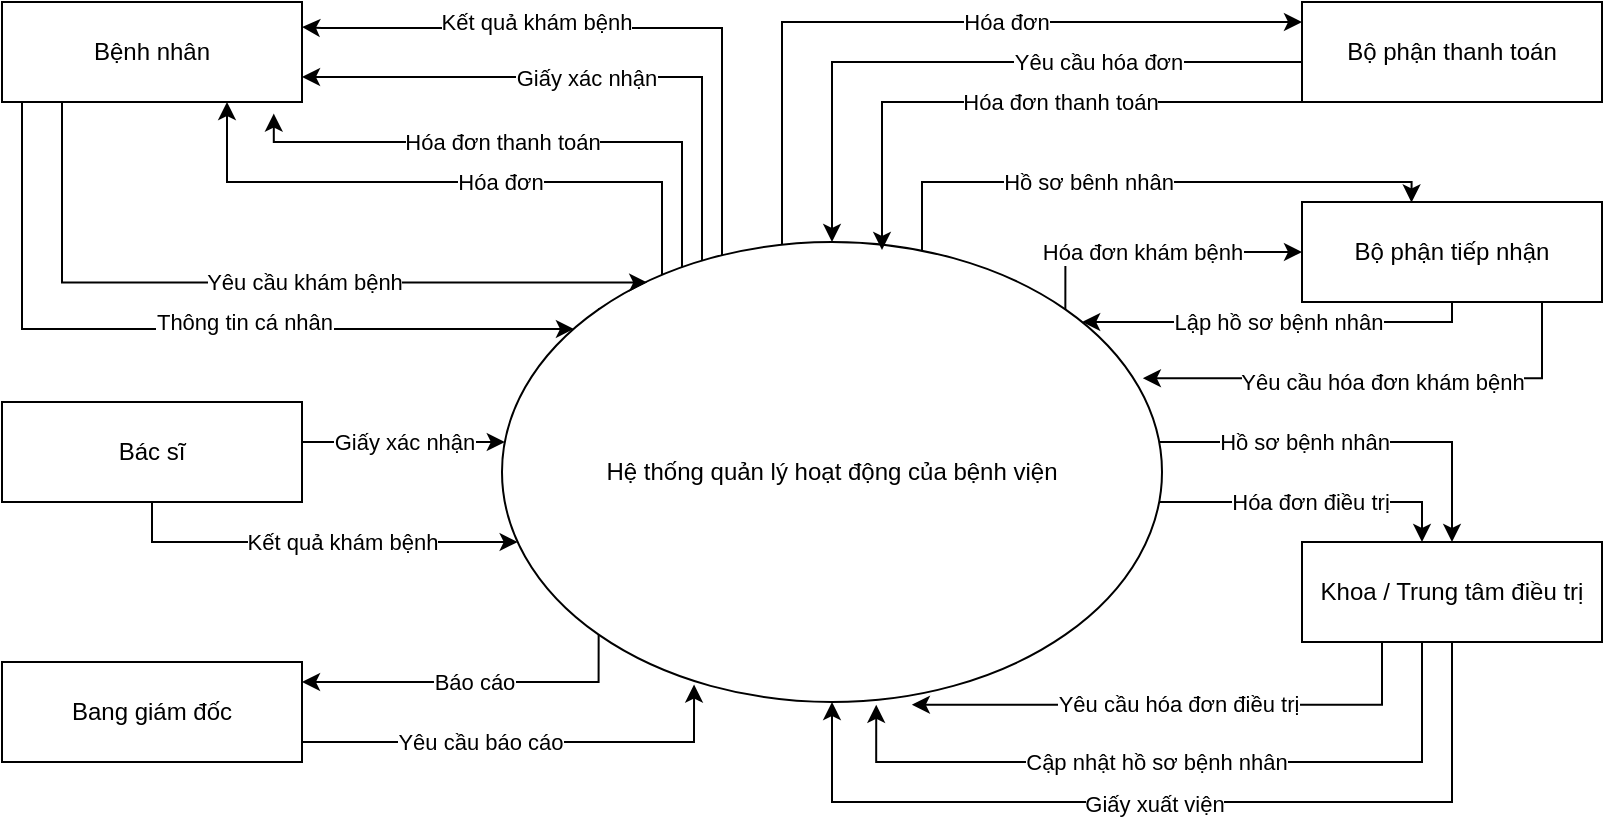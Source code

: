 <mxfile version="13.10.0" type="github">
  <diagram id="k-7xNU-espPo4Ksh-QaM" name="Page-1">
    <mxGraphModel dx="1019" dy="519" grid="1" gridSize="10" guides="1" tooltips="1" connect="1" arrows="1" fold="1" page="1" pageScale="1" pageWidth="850" pageHeight="1100" math="0" shadow="0">
      <root>
        <mxCell id="0" />
        <mxCell id="1" parent="0" />
        <mxCell id="sFPE856OXv_a4uUiH00u-5" style="edgeStyle=orthogonalEdgeStyle;rounded=0;orthogonalLoop=1;jettySize=auto;html=1;exitX=0;exitY=0;exitDx=0;exitDy=0;entryX=1;entryY=0.25;entryDx=0;entryDy=0;" parent="1" source="sFPE856OXv_a4uUiH00u-1" target="sFPE856OXv_a4uUiH00u-2" edge="1">
          <mxGeometry relative="1" as="geometry">
            <Array as="points">
              <mxPoint x="380" y="194" />
              <mxPoint x="380" y="53" />
              <mxPoint x="180" y="53" />
            </Array>
            <mxPoint x="180" y="30" as="targetPoint" />
          </mxGeometry>
        </mxCell>
        <mxCell id="sFPE856OXv_a4uUiH00u-6" value="Kết quả khám bệnh" style="edgeLabel;html=1;align=center;verticalAlign=middle;resizable=0;points=[];" parent="sFPE856OXv_a4uUiH00u-5" vertex="1" connectable="0">
          <mxGeometry x="0.17" y="1" relative="1" as="geometry">
            <mxPoint x="-54.37" y="-4" as="offset" />
          </mxGeometry>
        </mxCell>
        <mxCell id="sFPE856OXv_a4uUiH00u-19" style="edgeStyle=orthogonalEdgeStyle;rounded=0;orthogonalLoop=1;jettySize=auto;html=1;" parent="1" source="sFPE856OXv_a4uUiH00u-1" target="sFPE856OXv_a4uUiH00u-16" edge="1">
          <mxGeometry relative="1" as="geometry">
            <Array as="points">
              <mxPoint x="410" y="50" />
            </Array>
          </mxGeometry>
        </mxCell>
        <mxCell id="sFPE856OXv_a4uUiH00u-20" value="Hóa đơn" style="edgeLabel;html=1;align=center;verticalAlign=middle;resizable=0;points=[];" parent="sFPE856OXv_a4uUiH00u-19" vertex="1" connectable="0">
          <mxGeometry x="0.204" relative="1" as="geometry">
            <mxPoint as="offset" />
          </mxGeometry>
        </mxCell>
        <mxCell id="sFPE856OXv_a4uUiH00u-28" style="edgeStyle=orthogonalEdgeStyle;rounded=0;orthogonalLoop=1;jettySize=auto;html=1;" parent="1" source="sFPE856OXv_a4uUiH00u-1" target="sFPE856OXv_a4uUiH00u-23" edge="1">
          <mxGeometry relative="1" as="geometry">
            <Array as="points">
              <mxPoint x="745" y="260" />
            </Array>
          </mxGeometry>
        </mxCell>
        <mxCell id="sFPE856OXv_a4uUiH00u-29" value="Hồ sơ bệnh nhân" style="edgeLabel;html=1;align=center;verticalAlign=middle;resizable=0;points=[];" parent="sFPE856OXv_a4uUiH00u-28" vertex="1" connectable="0">
          <mxGeometry x="0.062" y="-1" relative="1" as="geometry">
            <mxPoint x="-32.59" y="-1.0" as="offset" />
          </mxGeometry>
        </mxCell>
        <mxCell id="dA-d5hdOSbnPZ9TldgSD-1" value="Hóa đơn thanh toán" style="edgeStyle=orthogonalEdgeStyle;rounded=0;orthogonalLoop=1;jettySize=auto;html=1;exitX=0;exitY=0;exitDx=0;exitDy=0;entryX=0.906;entryY=1.116;entryDx=0;entryDy=0;entryPerimeter=0;" edge="1" parent="1" source="sFPE856OXv_a4uUiH00u-1" target="sFPE856OXv_a4uUiH00u-2">
          <mxGeometry x="0.253" relative="1" as="geometry">
            <Array as="points">
              <mxPoint x="360" y="194" />
              <mxPoint x="360" y="110" />
              <mxPoint x="156" y="110" />
            </Array>
            <mxPoint as="offset" />
          </mxGeometry>
        </mxCell>
        <mxCell id="dA-d5hdOSbnPZ9TldgSD-4" value="Báo cáo" style="edgeStyle=orthogonalEdgeStyle;rounded=0;orthogonalLoop=1;jettySize=auto;html=1;exitX=0;exitY=1;exitDx=0;exitDy=0;" edge="1" parent="1" source="sFPE856OXv_a4uUiH00u-1">
          <mxGeometry relative="1" as="geometry">
            <mxPoint x="170" y="380" as="targetPoint" />
            <Array as="points">
              <mxPoint x="318" y="380" />
              <mxPoint x="170" y="380" />
            </Array>
          </mxGeometry>
        </mxCell>
        <mxCell id="dA-d5hdOSbnPZ9TldgSD-5" style="edgeStyle=orthogonalEdgeStyle;rounded=0;orthogonalLoop=1;jettySize=auto;html=1;exitX=0;exitY=0;exitDx=0;exitDy=0;entryX=1;entryY=0.75;entryDx=0;entryDy=0;" edge="1" parent="1" source="sFPE856OXv_a4uUiH00u-1" target="sFPE856OXv_a4uUiH00u-2">
          <mxGeometry relative="1" as="geometry">
            <mxPoint x="210" y="90" as="targetPoint" />
            <Array as="points">
              <mxPoint x="370" y="194" />
              <mxPoint x="370" y="78" />
            </Array>
          </mxGeometry>
        </mxCell>
        <mxCell id="dA-d5hdOSbnPZ9TldgSD-6" value="Giấy xác nhận" style="edgeLabel;html=1;align=center;verticalAlign=middle;resizable=0;points=[];" vertex="1" connectable="0" parent="dA-d5hdOSbnPZ9TldgSD-5">
          <mxGeometry x="0.232" y="2" relative="1" as="geometry">
            <mxPoint y="-2" as="offset" />
          </mxGeometry>
        </mxCell>
        <mxCell id="dA-d5hdOSbnPZ9TldgSD-12" style="edgeStyle=orthogonalEdgeStyle;rounded=0;orthogonalLoop=1;jettySize=auto;html=1;entryX=0.365;entryY=0.005;entryDx=0;entryDy=0;entryPerimeter=0;" edge="1" parent="1" source="sFPE856OXv_a4uUiH00u-1" target="dA-d5hdOSbnPZ9TldgSD-8">
          <mxGeometry relative="1" as="geometry">
            <Array as="points">
              <mxPoint x="480" y="130" />
              <mxPoint x="725" y="130" />
            </Array>
          </mxGeometry>
        </mxCell>
        <mxCell id="dA-d5hdOSbnPZ9TldgSD-13" value="Hồ sơ bênh nhân" style="edgeLabel;html=1;align=center;verticalAlign=middle;resizable=0;points=[];" vertex="1" connectable="0" parent="dA-d5hdOSbnPZ9TldgSD-12">
          <mxGeometry x="-0.319" y="-2" relative="1" as="geometry">
            <mxPoint x="18.32" y="-2.29" as="offset" />
          </mxGeometry>
        </mxCell>
        <mxCell id="dA-d5hdOSbnPZ9TldgSD-18" value="Hóa đơn khám bệnh" style="edgeStyle=orthogonalEdgeStyle;rounded=0;orthogonalLoop=1;jettySize=auto;html=1;exitX=1;exitY=0;exitDx=0;exitDy=0;entryX=0;entryY=0.5;entryDx=0;entryDy=0;" edge="1" parent="1" source="sFPE856OXv_a4uUiH00u-1" target="dA-d5hdOSbnPZ9TldgSD-8">
          <mxGeometry x="-0.089" relative="1" as="geometry">
            <Array as="points">
              <mxPoint x="552" y="165" />
            </Array>
            <mxPoint as="offset" />
          </mxGeometry>
        </mxCell>
        <mxCell id="dA-d5hdOSbnPZ9TldgSD-20" value="Hóa đơn điều trị" style="edgeStyle=orthogonalEdgeStyle;rounded=0;orthogonalLoop=1;jettySize=auto;html=1;entryX=0.4;entryY=0;entryDx=0;entryDy=0;entryPerimeter=0;" edge="1" parent="1" source="sFPE856OXv_a4uUiH00u-1" target="sFPE856OXv_a4uUiH00u-23">
          <mxGeometry relative="1" as="geometry">
            <Array as="points">
              <mxPoint x="730" y="290" />
            </Array>
          </mxGeometry>
        </mxCell>
        <mxCell id="dA-d5hdOSbnPZ9TldgSD-21" value="Hóa đơn" style="edgeStyle=orthogonalEdgeStyle;rounded=0;orthogonalLoop=1;jettySize=auto;html=1;exitX=0;exitY=0;exitDx=0;exitDy=0;entryX=0.75;entryY=1;entryDx=0;entryDy=0;" edge="1" parent="1" source="sFPE856OXv_a4uUiH00u-1" target="sFPE856OXv_a4uUiH00u-2">
          <mxGeometry relative="1" as="geometry">
            <Array as="points">
              <mxPoint x="350" y="194" />
              <mxPoint x="350" y="130" />
              <mxPoint x="133" y="130" />
            </Array>
          </mxGeometry>
        </mxCell>
        <mxCell id="sFPE856OXv_a4uUiH00u-1" value="Hệ thống quản lý hoạt động của bệnh viện" style="ellipse;whiteSpace=wrap;html=1;" parent="1" vertex="1">
          <mxGeometry x="270" y="160" width="330" height="230" as="geometry" />
        </mxCell>
        <mxCell id="sFPE856OXv_a4uUiH00u-3" style="edgeStyle=orthogonalEdgeStyle;rounded=0;orthogonalLoop=1;jettySize=auto;html=1;exitX=1;exitY=0.5;exitDx=0;exitDy=0;entryX=0.22;entryY=0.088;entryDx=0;entryDy=0;entryPerimeter=0;" parent="1" source="sFPE856OXv_a4uUiH00u-2" target="sFPE856OXv_a4uUiH00u-1" edge="1">
          <mxGeometry relative="1" as="geometry">
            <Array as="points">
              <mxPoint x="50" y="65" />
              <mxPoint x="50" y="180" />
            </Array>
          </mxGeometry>
        </mxCell>
        <mxCell id="sFPE856OXv_a4uUiH00u-4" value="Yêu cầu khám bệnh" style="edgeLabel;html=1;align=center;verticalAlign=middle;resizable=0;points=[];" parent="sFPE856OXv_a4uUiH00u-3" vertex="1" connectable="0">
          <mxGeometry x="-0.093" relative="1" as="geometry">
            <mxPoint x="116.2" y="-0.2" as="offset" />
          </mxGeometry>
        </mxCell>
        <mxCell id="Uu3cXSWZ-y38XWh_DN3V-1" style="edgeStyle=orthogonalEdgeStyle;rounded=0;orthogonalLoop=1;jettySize=auto;html=1;entryX=0.109;entryY=0.189;entryDx=0;entryDy=0;entryPerimeter=0;" parent="1" source="sFPE856OXv_a4uUiH00u-2" target="sFPE856OXv_a4uUiH00u-1" edge="1">
          <mxGeometry relative="1" as="geometry">
            <Array as="points">
              <mxPoint x="30" y="204" />
            </Array>
          </mxGeometry>
        </mxCell>
        <mxCell id="Uu3cXSWZ-y38XWh_DN3V-2" value="Thông tin cá nhân" style="edgeLabel;html=1;align=center;verticalAlign=middle;resizable=0;points=[];" parent="Uu3cXSWZ-y38XWh_DN3V-1" vertex="1" connectable="0">
          <mxGeometry x="-0.372" y="-3" relative="1" as="geometry">
            <mxPoint x="101.5" y="-6.5" as="offset" />
          </mxGeometry>
        </mxCell>
        <mxCell id="sFPE856OXv_a4uUiH00u-2" value="Bệnh nhân" style="rounded=0;whiteSpace=wrap;html=1;" parent="1" vertex="1">
          <mxGeometry x="20" y="40" width="150" height="50" as="geometry" />
        </mxCell>
        <mxCell id="sFPE856OXv_a4uUiH00u-12" style="edgeStyle=orthogonalEdgeStyle;rounded=0;orthogonalLoop=1;jettySize=auto;html=1;exitX=1;exitY=0.5;exitDx=0;exitDy=0;entryX=0.291;entryY=0.962;entryDx=0;entryDy=0;entryPerimeter=0;" parent="1" source="sFPE856OXv_a4uUiH00u-11" target="sFPE856OXv_a4uUiH00u-1" edge="1">
          <mxGeometry relative="1" as="geometry">
            <Array as="points">
              <mxPoint x="160" y="395" />
              <mxPoint x="160" y="410" />
              <mxPoint x="366" y="410" />
            </Array>
          </mxGeometry>
        </mxCell>
        <mxCell id="sFPE856OXv_a4uUiH00u-13" value="Yêu cầu báo cáo" style="edgeLabel;html=1;align=center;verticalAlign=middle;resizable=0;points=[];" parent="sFPE856OXv_a4uUiH00u-12" vertex="1" connectable="0">
          <mxGeometry x="0.092" y="-2" relative="1" as="geometry">
            <mxPoint x="-18" y="-2" as="offset" />
          </mxGeometry>
        </mxCell>
        <mxCell id="sFPE856OXv_a4uUiH00u-11" value="Bang giám đốc" style="rounded=0;whiteSpace=wrap;html=1;" parent="1" vertex="1">
          <mxGeometry x="20" y="370" width="150" height="50" as="geometry" />
        </mxCell>
        <mxCell id="5ua0dnNYADf5xawv8Tkk-1" style="edgeStyle=orthogonalEdgeStyle;rounded=0;orthogonalLoop=1;jettySize=auto;html=1;exitX=0.75;exitY=1;exitDx=0;exitDy=0;" parent="1" source="sFPE856OXv_a4uUiH00u-16" target="sFPE856OXv_a4uUiH00u-1" edge="1">
          <mxGeometry relative="1" as="geometry">
            <mxPoint x="420" y="130" as="targetPoint" />
            <Array as="points">
              <mxPoint x="783" y="70" />
              <mxPoint x="435" y="70" />
            </Array>
          </mxGeometry>
        </mxCell>
        <mxCell id="5ua0dnNYADf5xawv8Tkk-2" value="Yêu cầu hóa đơn" style="edgeLabel;html=1;align=center;verticalAlign=middle;resizable=0;points=[];" parent="5ua0dnNYADf5xawv8Tkk-1" vertex="1" connectable="0">
          <mxGeometry x="0.113" y="1" relative="1" as="geometry">
            <mxPoint x="19.71" y="-1" as="offset" />
          </mxGeometry>
        </mxCell>
        <mxCell id="dA-d5hdOSbnPZ9TldgSD-2" style="edgeStyle=orthogonalEdgeStyle;rounded=0;orthogonalLoop=1;jettySize=auto;html=1;" edge="1" parent="1" source="sFPE856OXv_a4uUiH00u-16">
          <mxGeometry relative="1" as="geometry">
            <mxPoint x="460" y="164" as="targetPoint" />
            <Array as="points">
              <mxPoint x="460" y="90" />
              <mxPoint x="460" y="164" />
            </Array>
          </mxGeometry>
        </mxCell>
        <mxCell id="dA-d5hdOSbnPZ9TldgSD-3" value="Hóa đơn thanh toán" style="edgeLabel;html=1;align=center;verticalAlign=middle;resizable=0;points=[];" vertex="1" connectable="0" parent="dA-d5hdOSbnPZ9TldgSD-2">
          <mxGeometry x="0.02" y="4" relative="1" as="geometry">
            <mxPoint x="24" y="-4" as="offset" />
          </mxGeometry>
        </mxCell>
        <mxCell id="sFPE856OXv_a4uUiH00u-16" value="Bộ phận thanh toán" style="rounded=0;whiteSpace=wrap;html=1;" parent="1" vertex="1">
          <mxGeometry x="670" y="40" width="150" height="50" as="geometry" />
        </mxCell>
        <mxCell id="sFPE856OXv_a4uUiH00u-24" style="edgeStyle=orthogonalEdgeStyle;rounded=0;orthogonalLoop=1;jettySize=auto;html=1;" parent="1" source="sFPE856OXv_a4uUiH00u-23" target="sFPE856OXv_a4uUiH00u-1" edge="1">
          <mxGeometry relative="1" as="geometry">
            <Array as="points">
              <mxPoint x="745" y="440" />
              <mxPoint x="435" y="440" />
            </Array>
          </mxGeometry>
        </mxCell>
        <mxCell id="sFPE856OXv_a4uUiH00u-25" value="Giấy xuất viện" style="edgeLabel;html=1;align=center;verticalAlign=middle;resizable=0;points=[];" parent="sFPE856OXv_a4uUiH00u-24" vertex="1" connectable="0">
          <mxGeometry x="0.042" y="1" relative="1" as="geometry">
            <mxPoint as="offset" />
          </mxGeometry>
        </mxCell>
        <mxCell id="sFPE856OXv_a4uUiH00u-32" style="edgeStyle=orthogonalEdgeStyle;rounded=0;orthogonalLoop=1;jettySize=auto;html=1;exitX=0.75;exitY=1;exitDx=0;exitDy=0;entryX=0.567;entryY=1.006;entryDx=0;entryDy=0;entryPerimeter=0;" parent="1" source="sFPE856OXv_a4uUiH00u-23" target="sFPE856OXv_a4uUiH00u-1" edge="1">
          <mxGeometry relative="1" as="geometry">
            <mxPoint x="570" y="395" as="targetPoint" />
            <Array as="points">
              <mxPoint x="730" y="360" />
              <mxPoint x="730" y="420" />
              <mxPoint x="457" y="420" />
            </Array>
          </mxGeometry>
        </mxCell>
        <mxCell id="sFPE856OXv_a4uUiH00u-33" value="Cập nhật hồ sơ bệnh nhân" style="edgeLabel;html=1;align=center;verticalAlign=middle;resizable=0;points=[];" parent="sFPE856OXv_a4uUiH00u-32" vertex="1" connectable="0">
          <mxGeometry x="0.098" y="-2" relative="1" as="geometry">
            <mxPoint x="-18.5" y="2" as="offset" />
          </mxGeometry>
        </mxCell>
        <mxCell id="dA-d5hdOSbnPZ9TldgSD-19" value="Yêu cầu hóa đơn điều trị" style="edgeStyle=orthogonalEdgeStyle;rounded=0;orthogonalLoop=1;jettySize=auto;html=1;entryX=0.621;entryY=1.006;entryDx=0;entryDy=0;entryPerimeter=0;" edge="1" parent="1" source="sFPE856OXv_a4uUiH00u-23" target="sFPE856OXv_a4uUiH00u-1">
          <mxGeometry relative="1" as="geometry">
            <Array as="points">
              <mxPoint x="710" y="391" />
            </Array>
          </mxGeometry>
        </mxCell>
        <mxCell id="sFPE856OXv_a4uUiH00u-23" value="Khoa / Trung tâm điều trị" style="rounded=0;whiteSpace=wrap;html=1;" parent="1" vertex="1">
          <mxGeometry x="670" y="310" width="150" height="50" as="geometry" />
        </mxCell>
        <mxCell id="Uu3cXSWZ-y38XWh_DN3V-4" value="Giấy xác nhận" style="edgeStyle=orthogonalEdgeStyle;rounded=0;orthogonalLoop=1;jettySize=auto;html=1;" parent="1" source="Uu3cXSWZ-y38XWh_DN3V-3" target="sFPE856OXv_a4uUiH00u-1" edge="1">
          <mxGeometry relative="1" as="geometry">
            <mxPoint x="240" y="240" as="targetPoint" />
            <Array as="points">
              <mxPoint x="250" y="260" />
              <mxPoint x="250" y="260" />
            </Array>
          </mxGeometry>
        </mxCell>
        <mxCell id="Uu3cXSWZ-y38XWh_DN3V-5" value="Kết quả khám bệnh" style="edgeStyle=orthogonalEdgeStyle;rounded=0;orthogonalLoop=1;jettySize=auto;html=1;" parent="1" source="Uu3cXSWZ-y38XWh_DN3V-3" target="sFPE856OXv_a4uUiH00u-1" edge="1">
          <mxGeometry x="0.134" relative="1" as="geometry">
            <Array as="points">
              <mxPoint x="95" y="310" />
            </Array>
            <mxPoint as="offset" />
          </mxGeometry>
        </mxCell>
        <mxCell id="Uu3cXSWZ-y38XWh_DN3V-3" value="Bác sĩ" style="rounded=0;whiteSpace=wrap;html=1;" parent="1" vertex="1">
          <mxGeometry x="20" y="240" width="150" height="50" as="geometry" />
        </mxCell>
        <mxCell id="dA-d5hdOSbnPZ9TldgSD-11" value="Lập hồ sơ bệnh nhân" style="edgeStyle=orthogonalEdgeStyle;rounded=0;orthogonalLoop=1;jettySize=auto;html=1;" edge="1" parent="1" source="dA-d5hdOSbnPZ9TldgSD-8" target="sFPE856OXv_a4uUiH00u-1">
          <mxGeometry relative="1" as="geometry">
            <Array as="points">
              <mxPoint x="745" y="200" />
            </Array>
          </mxGeometry>
        </mxCell>
        <mxCell id="dA-d5hdOSbnPZ9TldgSD-16" style="edgeStyle=orthogonalEdgeStyle;rounded=0;orthogonalLoop=1;jettySize=auto;html=1;entryX=0.971;entryY=0.296;entryDx=0;entryDy=0;entryPerimeter=0;" edge="1" parent="1" source="dA-d5hdOSbnPZ9TldgSD-8" target="sFPE856OXv_a4uUiH00u-1">
          <mxGeometry relative="1" as="geometry">
            <Array as="points">
              <mxPoint x="790" y="228" />
            </Array>
          </mxGeometry>
        </mxCell>
        <mxCell id="dA-d5hdOSbnPZ9TldgSD-17" value="Yêu cầu hóa đơn khám bệnh" style="edgeLabel;html=1;align=center;verticalAlign=middle;resizable=0;points=[];" vertex="1" connectable="0" parent="dA-d5hdOSbnPZ9TldgSD-16">
          <mxGeometry x="-0.138" y="2" relative="1" as="geometry">
            <mxPoint x="-16.1" as="offset" />
          </mxGeometry>
        </mxCell>
        <mxCell id="dA-d5hdOSbnPZ9TldgSD-8" value="Bộ phận tiếp nhận" style="rounded=0;whiteSpace=wrap;html=1;" vertex="1" parent="1">
          <mxGeometry x="670" y="140" width="150" height="50" as="geometry" />
        </mxCell>
      </root>
    </mxGraphModel>
  </diagram>
</mxfile>
